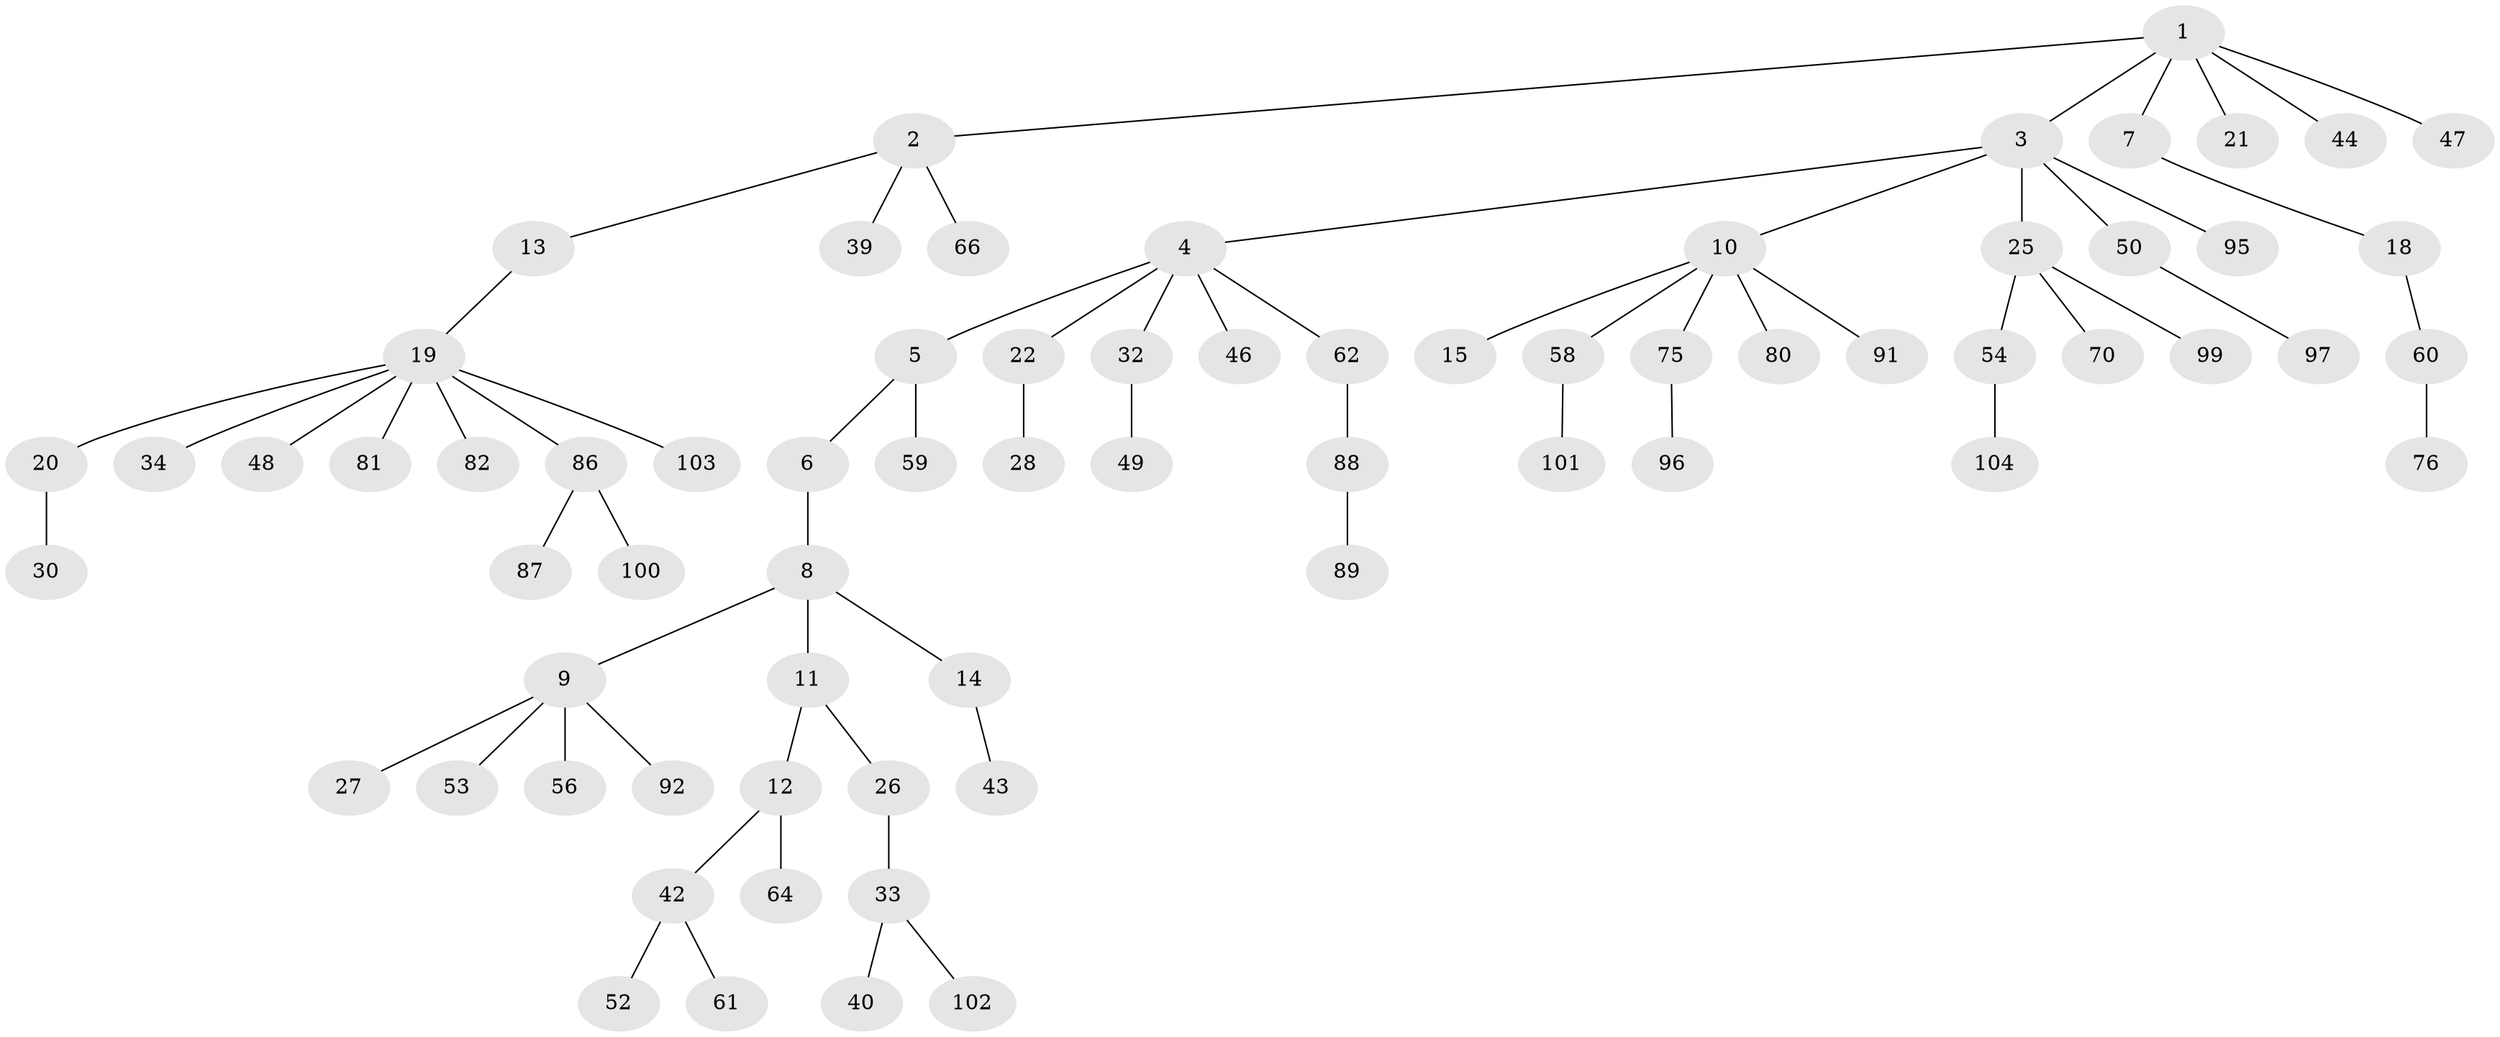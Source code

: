 // Generated by graph-tools (version 1.1) at 2025/52/02/27/25 19:52:10]
// undirected, 70 vertices, 69 edges
graph export_dot {
graph [start="1"]
  node [color=gray90,style=filled];
  1 [super="+16"];
  2 [super="+51"];
  3 [super="+17"];
  4 [super="+36"];
  5 [super="+31"];
  6 [super="+24"];
  7 [super="+57"];
  8 [super="+74"];
  9 [super="+35"];
  10 [super="+41"];
  11;
  12 [super="+29"];
  13 [super="+77"];
  14 [super="+23"];
  15 [super="+63"];
  18 [super="+73"];
  19 [super="+72"];
  20 [super="+65"];
  21;
  22 [super="+79"];
  25 [super="+85"];
  26 [super="+38"];
  27;
  28;
  30;
  32 [super="+37"];
  33 [super="+84"];
  34;
  39;
  40 [super="+98"];
  42 [super="+45"];
  43 [super="+69"];
  44;
  46;
  47;
  48 [super="+55"];
  49;
  50 [super="+68"];
  52;
  53 [super="+78"];
  54;
  56;
  58 [super="+90"];
  59;
  60;
  61 [super="+71"];
  62 [super="+67"];
  64;
  66 [super="+83"];
  70;
  75 [super="+93"];
  76;
  80;
  81;
  82;
  86;
  87;
  88 [super="+94"];
  89;
  91;
  92;
  95;
  96;
  97;
  99;
  100;
  101;
  102;
  103;
  104;
  1 -- 2;
  1 -- 3;
  1 -- 7;
  1 -- 21;
  1 -- 44;
  1 -- 47;
  2 -- 13;
  2 -- 39;
  2 -- 66;
  3 -- 4;
  3 -- 10;
  3 -- 25;
  3 -- 50;
  3 -- 95;
  4 -- 5;
  4 -- 22;
  4 -- 32;
  4 -- 46;
  4 -- 62;
  5 -- 6;
  5 -- 59;
  6 -- 8;
  7 -- 18;
  8 -- 9;
  8 -- 11;
  8 -- 14;
  9 -- 27;
  9 -- 56;
  9 -- 92;
  9 -- 53;
  10 -- 15;
  10 -- 80;
  10 -- 75;
  10 -- 91;
  10 -- 58;
  11 -- 12;
  11 -- 26;
  12 -- 64;
  12 -- 42;
  13 -- 19;
  14 -- 43;
  18 -- 60;
  19 -- 20;
  19 -- 34;
  19 -- 48;
  19 -- 86;
  19 -- 103;
  19 -- 81;
  19 -- 82;
  20 -- 30;
  22 -- 28;
  25 -- 54;
  25 -- 70;
  25 -- 99;
  26 -- 33;
  32 -- 49;
  33 -- 40;
  33 -- 102;
  42 -- 52;
  42 -- 61;
  50 -- 97;
  54 -- 104;
  58 -- 101;
  60 -- 76;
  62 -- 88;
  75 -- 96;
  86 -- 87;
  86 -- 100;
  88 -- 89;
}

